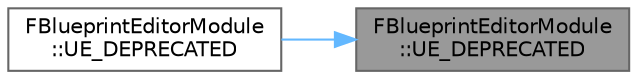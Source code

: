 digraph "FBlueprintEditorModule::UE_DEPRECATED"
{
 // INTERACTIVE_SVG=YES
 // LATEX_PDF_SIZE
  bgcolor="transparent";
  edge [fontname=Helvetica,fontsize=10,labelfontname=Helvetica,labelfontsize=10];
  node [fontname=Helvetica,fontsize=10,shape=box,height=0.2,width=0.4];
  rankdir="RL";
  Node1 [id="Node000001",label="FBlueprintEditorModule\l::UE_DEPRECATED",height=0.2,width=0.4,color="gray40", fillcolor="grey60", style="filled", fontcolor="black",tooltip="Unregister a previously registered customization for BP variables."];
  Node1 -> Node2 [id="edge1_Node000001_Node000002",dir="back",color="steelblue1",style="solid",tooltip=" "];
  Node2 [id="Node000002",label="FBlueprintEditorModule\l::UE_DEPRECATED",height=0.2,width=0.4,color="grey40", fillcolor="white", style="filled",URL="$d4/da4/classFBlueprintEditorModule.html#a1a403031b9bed781988869cf9fcb2c1c",tooltip="Unregister a previously registered customization for BP local variables."];
}
